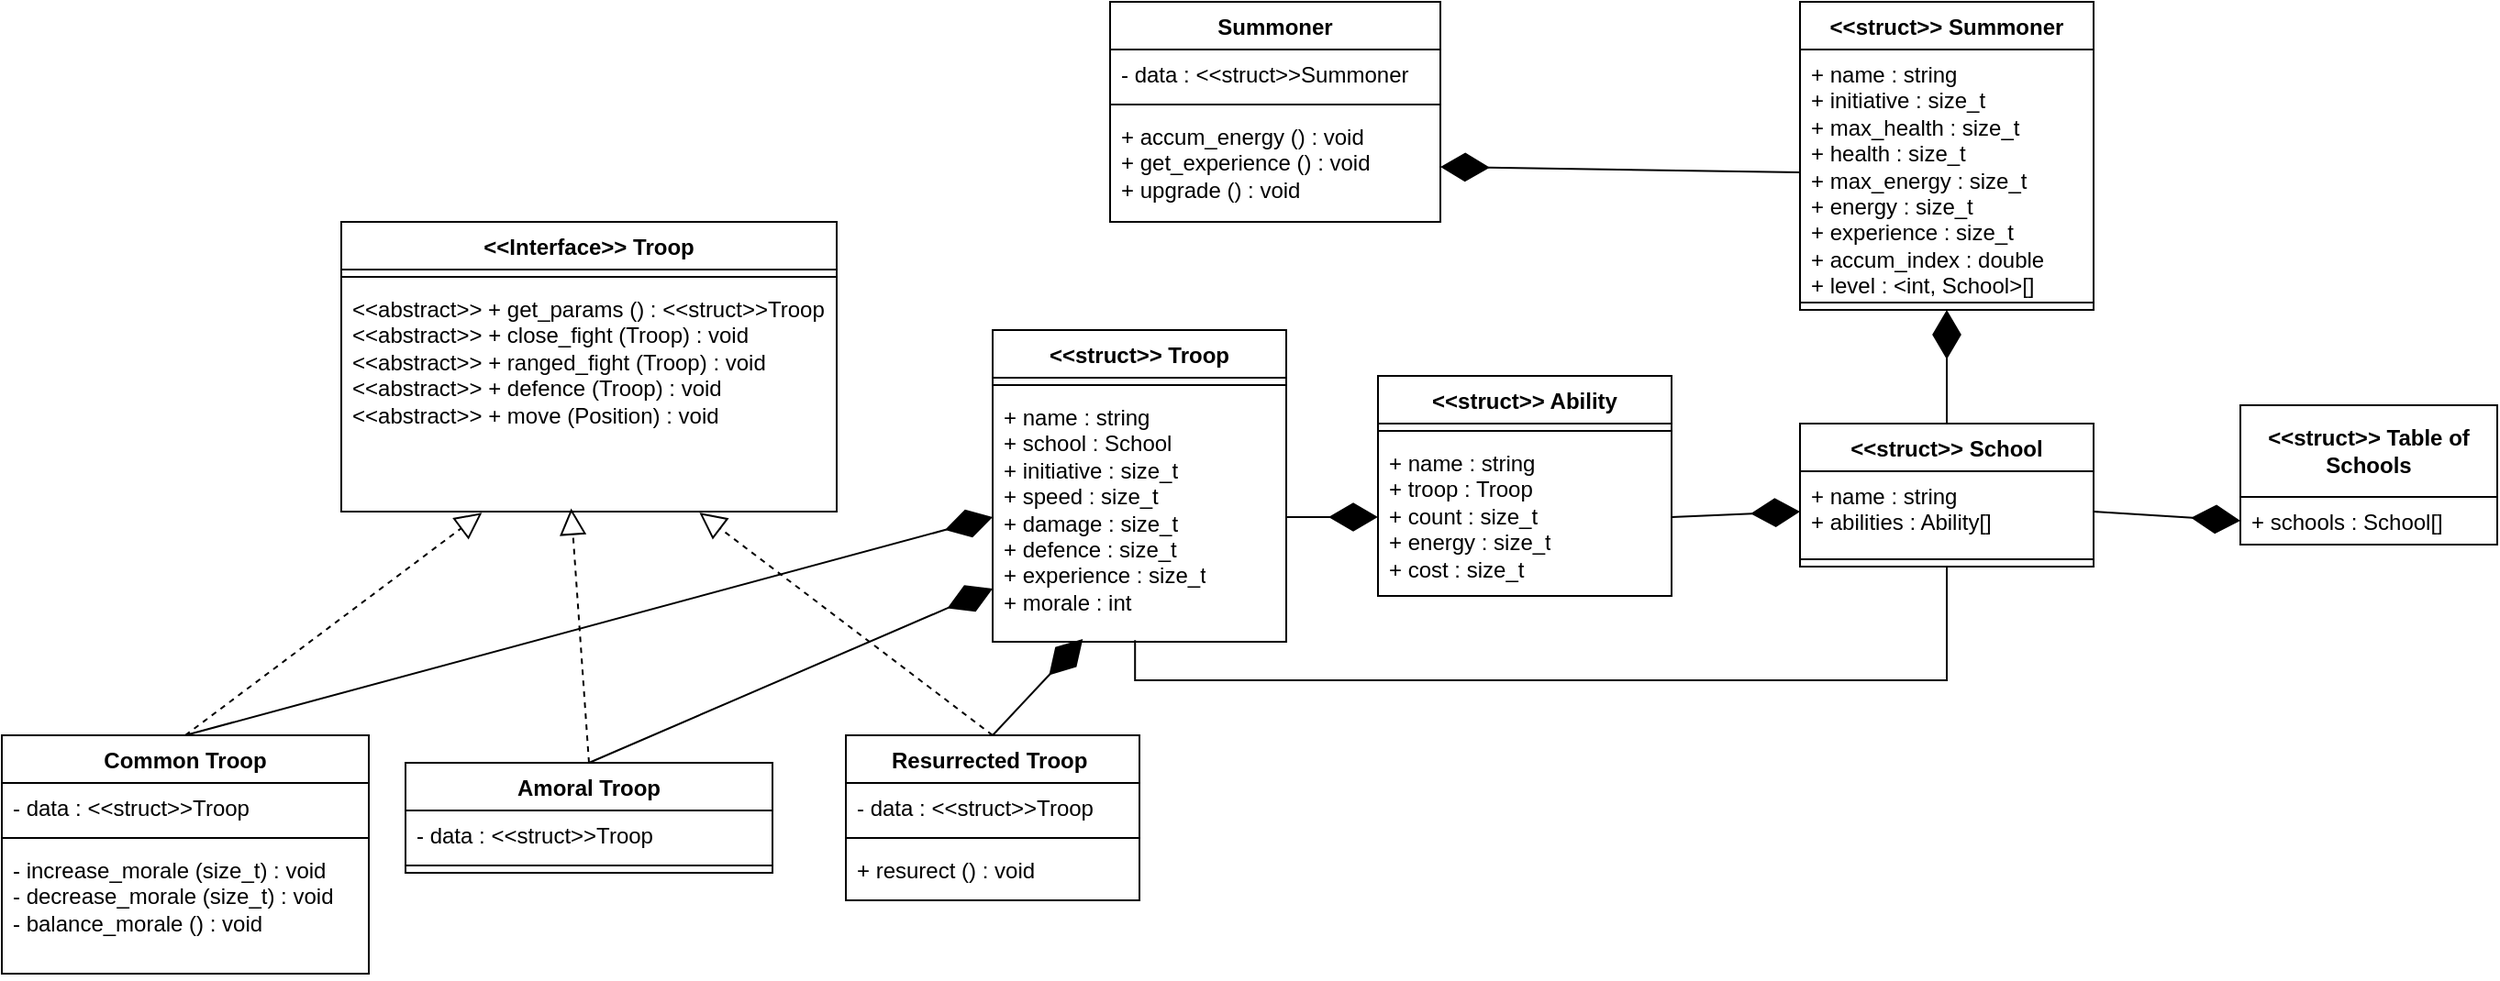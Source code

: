<mxfile version="24.8.4">
  <diagram id="C5RBs43oDa-KdzZeNtuy" name="Page-1">
    <mxGraphModel dx="2555" dy="615" grid="1" gridSize="10" guides="1" tooltips="1" connect="1" arrows="1" fold="1" page="1" pageScale="1" pageWidth="827" pageHeight="1169" math="0" shadow="0">
      <root>
        <mxCell id="WIyWlLk6GJQsqaUBKTNV-0" />
        <mxCell id="WIyWlLk6GJQsqaUBKTNV-1" parent="WIyWlLk6GJQsqaUBKTNV-0" />
        <mxCell id="O0wHWUjT7FNGZNHax8sz-0" value="&amp;lt;&amp;lt;struct&amp;gt;&amp;gt; Summoner" style="swimlane;fontStyle=1;align=center;verticalAlign=top;childLayout=stackLayout;horizontal=1;startSize=26;horizontalStack=0;resizeParent=1;resizeParentMax=0;resizeLast=0;collapsible=1;marginBottom=0;whiteSpace=wrap;html=1;" parent="WIyWlLk6GJQsqaUBKTNV-1" vertex="1">
          <mxGeometry x="610" y="360" width="160" height="168" as="geometry" />
        </mxCell>
        <mxCell id="O0wHWUjT7FNGZNHax8sz-1" value="+ name : string&lt;div&gt;+ initiative : size_t&lt;/div&gt;&lt;div&gt;+ max_health : size_t&lt;/div&gt;&lt;div&gt;+&amp;nbsp;health : size_t&lt;/div&gt;&lt;div&gt;+ max_energy : size_t&lt;/div&gt;&lt;div&gt;+ energy : size_t&lt;/div&gt;&lt;div&gt;+ experience : size_t&lt;/div&gt;&lt;div&gt;+ accum_index : double&lt;/div&gt;&lt;div&gt;+ level : &amp;lt;int, School&amp;gt;[]&lt;/div&gt;" style="text;strokeColor=none;fillColor=none;align=left;verticalAlign=top;spacingLeft=4;spacingRight=4;overflow=hidden;rotatable=0;points=[[0,0.5],[1,0.5]];portConstraint=eastwest;whiteSpace=wrap;html=1;" parent="O0wHWUjT7FNGZNHax8sz-0" vertex="1">
          <mxGeometry y="26" width="160" height="134" as="geometry" />
        </mxCell>
        <mxCell id="O0wHWUjT7FNGZNHax8sz-2" value="" style="line;strokeWidth=1;fillColor=none;align=left;verticalAlign=middle;spacingTop=-1;spacingLeft=3;spacingRight=3;rotatable=0;labelPosition=right;points=[];portConstraint=eastwest;strokeColor=inherit;" parent="O0wHWUjT7FNGZNHax8sz-0" vertex="1">
          <mxGeometry y="160" width="160" height="8" as="geometry" />
        </mxCell>
        <mxCell id="O0wHWUjT7FNGZNHax8sz-4" value="&lt;span style=&quot;white-space-collapse: preserve;&quot; data-src-align=&quot;8:4&quot; class=&quot;EzKURWReUAB5oZgtQNkl&quot;&gt;&amp;lt;&amp;lt;struct&amp;gt;&amp;gt; School&lt;/span&gt;" style="swimlane;fontStyle=1;align=center;verticalAlign=top;childLayout=stackLayout;horizontal=1;startSize=26;horizontalStack=0;resizeParent=1;resizeParentMax=0;resizeLast=0;collapsible=1;marginBottom=0;whiteSpace=wrap;html=1;" parent="WIyWlLk6GJQsqaUBKTNV-1" vertex="1">
          <mxGeometry x="610" y="590" width="160" height="78" as="geometry">
            <mxRectangle x="610" y="590" width="140" height="30" as="alternateBounds" />
          </mxGeometry>
        </mxCell>
        <mxCell id="O0wHWUjT7FNGZNHax8sz-5" value="+ name : string&lt;div&gt;+ abilities : Ability[]&lt;/div&gt;" style="text;strokeColor=none;fillColor=none;align=left;verticalAlign=top;spacingLeft=4;spacingRight=4;overflow=hidden;rotatable=0;points=[[0,0.5],[1,0.5]];portConstraint=eastwest;whiteSpace=wrap;html=1;" parent="O0wHWUjT7FNGZNHax8sz-4" vertex="1">
          <mxGeometry y="26" width="160" height="44" as="geometry" />
        </mxCell>
        <mxCell id="O0wHWUjT7FNGZNHax8sz-6" value="" style="line;strokeWidth=1;fillColor=none;align=left;verticalAlign=middle;spacingTop=-1;spacingLeft=3;spacingRight=3;rotatable=0;labelPosition=right;points=[];portConstraint=eastwest;strokeColor=inherit;" parent="O0wHWUjT7FNGZNHax8sz-4" vertex="1">
          <mxGeometry y="70" width="160" height="8" as="geometry" />
        </mxCell>
        <mxCell id="O0wHWUjT7FNGZNHax8sz-8" value="&lt;span style=&quot;white-space-collapse: preserve;&quot; data-src-align=&quot;0:6&quot; class=&quot;EzKURWReUAB5oZgtQNkl&quot;&gt;&amp;lt;&amp;lt;struct&amp;gt;&amp;gt; Ability&lt;/span&gt;" style="swimlane;fontStyle=1;align=center;verticalAlign=top;childLayout=stackLayout;horizontal=1;startSize=26;horizontalStack=0;resizeParent=1;resizeParentMax=0;resizeLast=0;collapsible=1;marginBottom=0;whiteSpace=wrap;html=1;" parent="WIyWlLk6GJQsqaUBKTNV-1" vertex="1">
          <mxGeometry x="380" y="564" width="160" height="120" as="geometry">
            <mxRectangle x="380" y="564" width="130" height="30" as="alternateBounds" />
          </mxGeometry>
        </mxCell>
        <mxCell id="O0wHWUjT7FNGZNHax8sz-10" value="" style="line;strokeWidth=1;fillColor=none;align=left;verticalAlign=middle;spacingTop=-1;spacingLeft=3;spacingRight=3;rotatable=0;labelPosition=right;points=[];portConstraint=eastwest;strokeColor=inherit;" parent="O0wHWUjT7FNGZNHax8sz-8" vertex="1">
          <mxGeometry y="26" width="160" height="8" as="geometry" />
        </mxCell>
        <mxCell id="O0wHWUjT7FNGZNHax8sz-9" value="+ name : string&lt;div&gt;+ troop : Troop&lt;/div&gt;&lt;div&gt;+ count : size_t&lt;/div&gt;&lt;div&gt;+ energy : size_t&lt;/div&gt;&lt;div&gt;+ cost : size_t&lt;/div&gt;" style="text;strokeColor=none;fillColor=none;align=left;verticalAlign=top;spacingLeft=4;spacingRight=4;overflow=hidden;rotatable=0;points=[[0,0.5],[1,0.5]];portConstraint=eastwest;whiteSpace=wrap;html=1;" parent="O0wHWUjT7FNGZNHax8sz-8" vertex="1">
          <mxGeometry y="34" width="160" height="86" as="geometry" />
        </mxCell>
        <mxCell id="O0wHWUjT7FNGZNHax8sz-12" value="&amp;lt;&amp;lt;struct&amp;gt;&amp;gt; Troop" style="swimlane;fontStyle=1;align=center;verticalAlign=top;childLayout=stackLayout;horizontal=1;startSize=26;horizontalStack=0;resizeParent=1;resizeParentMax=0;resizeLast=0;collapsible=1;marginBottom=0;whiteSpace=wrap;html=1;" parent="WIyWlLk6GJQsqaUBKTNV-1" vertex="1">
          <mxGeometry x="170" y="539" width="160" height="170" as="geometry" />
        </mxCell>
        <mxCell id="O0wHWUjT7FNGZNHax8sz-14" value="" style="line;strokeWidth=1;fillColor=none;align=left;verticalAlign=middle;spacingTop=-1;spacingLeft=3;spacingRight=3;rotatable=0;labelPosition=right;points=[];portConstraint=eastwest;strokeColor=inherit;" parent="O0wHWUjT7FNGZNHax8sz-12" vertex="1">
          <mxGeometry y="26" width="160" height="8" as="geometry" />
        </mxCell>
        <mxCell id="O0wHWUjT7FNGZNHax8sz-13" value="+ name : string&lt;div&gt;+ school : School&lt;/div&gt;&lt;div&gt;+&amp;nbsp;&lt;span style=&quot;white-space-collapse: preserve; background-color: initial;&quot;&gt;initiative : size_t&lt;/span&gt;&lt;/div&gt;&lt;div&gt;&lt;span style=&quot;white-space-collapse: preserve; background-color: initial;&quot;&gt;+ speed : size_t&lt;/span&gt;&lt;/div&gt;&lt;div&gt;&lt;span style=&quot;white-space-collapse: preserve; background-color: initial;&quot;&gt;+ damage : size_t&lt;/span&gt;&lt;/div&gt;&lt;div&gt;&lt;span style=&quot;white-space-collapse: preserve; background-color: initial;&quot;&gt;+ defence : size_t&lt;/span&gt;&lt;/div&gt;&lt;div&gt;&lt;span style=&quot;white-space-collapse: preserve; background-color: initial;&quot;&gt;+ experience : size_t&lt;/span&gt;&lt;/div&gt;&lt;div&gt;&lt;span style=&quot;white-space-collapse: preserve; background-color: initial;&quot;&gt;+ morale : int&lt;/span&gt;&lt;/div&gt;" style="text;strokeColor=none;fillColor=none;align=left;verticalAlign=top;spacingLeft=4;spacingRight=4;overflow=hidden;rotatable=0;points=[[0,0.5],[1,0.5]];portConstraint=eastwest;whiteSpace=wrap;html=1;" parent="O0wHWUjT7FNGZNHax8sz-12" vertex="1">
          <mxGeometry y="34" width="160" height="136" as="geometry" />
        </mxCell>
        <mxCell id="O0wHWUjT7FNGZNHax8sz-19" value="" style="endArrow=diamondThin;endFill=1;endSize=24;html=1;rounded=0;exitX=1;exitY=0.5;exitDx=0;exitDy=0;entryX=0;entryY=0.5;entryDx=0;entryDy=0;" parent="WIyWlLk6GJQsqaUBKTNV-1" source="O0wHWUjT7FNGZNHax8sz-13" target="O0wHWUjT7FNGZNHax8sz-9" edge="1">
          <mxGeometry width="160" relative="1" as="geometry">
            <mxPoint x="350" y="630" as="sourcePoint" />
            <mxPoint x="510" y="630" as="targetPoint" />
          </mxGeometry>
        </mxCell>
        <mxCell id="O0wHWUjT7FNGZNHax8sz-20" value="" style="endArrow=diamondThin;endFill=1;endSize=24;html=1;rounded=0;exitX=1;exitY=0.5;exitDx=0;exitDy=0;entryX=0;entryY=0.5;entryDx=0;entryDy=0;" parent="WIyWlLk6GJQsqaUBKTNV-1" source="O0wHWUjT7FNGZNHax8sz-9" target="O0wHWUjT7FNGZNHax8sz-5" edge="1">
          <mxGeometry width="160" relative="1" as="geometry">
            <mxPoint x="570" y="620" as="sourcePoint" />
            <mxPoint x="730" y="620" as="targetPoint" />
          </mxGeometry>
        </mxCell>
        <mxCell id="O0wHWUjT7FNGZNHax8sz-21" value="&lt;b&gt;&amp;lt;&amp;lt;struct&amp;gt;&amp;gt; Table of Schools&lt;/b&gt;" style="swimlane;fontStyle=0;childLayout=stackLayout;horizontal=1;startSize=50;fillColor=none;horizontalStack=0;resizeParent=1;resizeParentMax=0;resizeLast=0;collapsible=1;marginBottom=0;whiteSpace=wrap;html=1;" parent="WIyWlLk6GJQsqaUBKTNV-1" vertex="1">
          <mxGeometry x="850" y="580" width="140" height="76" as="geometry">
            <mxRectangle x="850" y="580" width="200" height="50" as="alternateBounds" />
          </mxGeometry>
        </mxCell>
        <mxCell id="O0wHWUjT7FNGZNHax8sz-22" value="+ schools : School[]" style="text;strokeColor=none;fillColor=none;align=left;verticalAlign=top;spacingLeft=4;spacingRight=4;overflow=hidden;rotatable=0;points=[[0,0.5],[1,0.5]];portConstraint=eastwest;whiteSpace=wrap;html=1;" parent="O0wHWUjT7FNGZNHax8sz-21" vertex="1">
          <mxGeometry y="50" width="140" height="26" as="geometry" />
        </mxCell>
        <mxCell id="O0wHWUjT7FNGZNHax8sz-26" value="" style="endArrow=diamondThin;endFill=1;endSize=24;html=1;rounded=0;exitX=1;exitY=0.5;exitDx=0;exitDy=0;entryX=0;entryY=0.5;entryDx=0;entryDy=0;" parent="WIyWlLk6GJQsqaUBKTNV-1" source="O0wHWUjT7FNGZNHax8sz-5" target="O0wHWUjT7FNGZNHax8sz-22" edge="1">
          <mxGeometry width="160" relative="1" as="geometry">
            <mxPoint x="790" y="630" as="sourcePoint" />
            <mxPoint x="950" y="630" as="targetPoint" />
          </mxGeometry>
        </mxCell>
        <mxCell id="O0wHWUjT7FNGZNHax8sz-30" value="" style="endArrow=none;html=1;edgeStyle=orthogonalEdgeStyle;rounded=0;exitX=0.485;exitY=0.994;exitDx=0;exitDy=0;exitPerimeter=0;entryX=0.5;entryY=1;entryDx=0;entryDy=0;" parent="WIyWlLk6GJQsqaUBKTNV-1" source="O0wHWUjT7FNGZNHax8sz-13" target="O0wHWUjT7FNGZNHax8sz-4" edge="1">
          <mxGeometry relative="1" as="geometry">
            <mxPoint x="240" y="770" as="sourcePoint" />
            <mxPoint x="400" y="770" as="targetPoint" />
            <Array as="points">
              <mxPoint x="248" y="730" />
              <mxPoint x="690" y="730" />
            </Array>
          </mxGeometry>
        </mxCell>
        <mxCell id="O0wHWUjT7FNGZNHax8sz-33" value="" style="endArrow=diamondThin;endFill=1;endSize=24;html=1;rounded=0;exitX=0.5;exitY=0;exitDx=0;exitDy=0;entryX=0.5;entryY=1;entryDx=0;entryDy=0;" parent="WIyWlLk6GJQsqaUBKTNV-1" source="O0wHWUjT7FNGZNHax8sz-4" target="O0wHWUjT7FNGZNHax8sz-0" edge="1">
          <mxGeometry width="160" relative="1" as="geometry">
            <mxPoint x="700" y="560" as="sourcePoint" />
            <mxPoint x="860" y="560" as="targetPoint" />
          </mxGeometry>
        </mxCell>
        <mxCell id="oaR50haUZ5aH3QYHfs4s-4" value="Summoner" style="swimlane;fontStyle=1;align=center;verticalAlign=top;childLayout=stackLayout;horizontal=1;startSize=26;horizontalStack=0;resizeParent=1;resizeParentMax=0;resizeLast=0;collapsible=1;marginBottom=0;whiteSpace=wrap;html=1;" parent="WIyWlLk6GJQsqaUBKTNV-1" vertex="1">
          <mxGeometry x="234" y="360" width="180" height="120" as="geometry" />
        </mxCell>
        <mxCell id="oaR50haUZ5aH3QYHfs4s-5" value="- data : &amp;lt;&amp;lt;struct&amp;gt;&amp;gt;Summoner" style="text;strokeColor=none;fillColor=none;align=left;verticalAlign=top;spacingLeft=4;spacingRight=4;overflow=hidden;rotatable=0;points=[[0,0.5],[1,0.5]];portConstraint=eastwest;whiteSpace=wrap;html=1;" parent="oaR50haUZ5aH3QYHfs4s-4" vertex="1">
          <mxGeometry y="26" width="180" height="26" as="geometry" />
        </mxCell>
        <mxCell id="oaR50haUZ5aH3QYHfs4s-6" value="" style="line;strokeWidth=1;fillColor=none;align=left;verticalAlign=middle;spacingTop=-1;spacingLeft=3;spacingRight=3;rotatable=0;labelPosition=right;points=[];portConstraint=eastwest;strokeColor=inherit;" parent="oaR50haUZ5aH3QYHfs4s-4" vertex="1">
          <mxGeometry y="52" width="180" height="8" as="geometry" />
        </mxCell>
        <mxCell id="oaR50haUZ5aH3QYHfs4s-7" value="+ accum_energy () : void&lt;div&gt;+ get_experience () : void&lt;/div&gt;&lt;div&gt;+ upgrade () : void&lt;/div&gt;&lt;div&gt;&lt;br&gt;&lt;/div&gt;" style="text;strokeColor=none;fillColor=none;align=left;verticalAlign=top;spacingLeft=4;spacingRight=4;overflow=hidden;rotatable=0;points=[[0,0.5],[1,0.5]];portConstraint=eastwest;whiteSpace=wrap;html=1;" parent="oaR50haUZ5aH3QYHfs4s-4" vertex="1">
          <mxGeometry y="60" width="180" height="60" as="geometry" />
        </mxCell>
        <mxCell id="oaR50haUZ5aH3QYHfs4s-8" value="" style="endArrow=diamondThin;endFill=1;endSize=24;html=1;rounded=0;entryX=1;entryY=0.5;entryDx=0;entryDy=0;exitX=0;exitY=0.5;exitDx=0;exitDy=0;" parent="WIyWlLk6GJQsqaUBKTNV-1" source="O0wHWUjT7FNGZNHax8sz-1" target="oaR50haUZ5aH3QYHfs4s-7" edge="1">
          <mxGeometry width="160" relative="1" as="geometry">
            <mxPoint x="450" y="450" as="sourcePoint" />
            <mxPoint x="610" y="450" as="targetPoint" />
          </mxGeometry>
        </mxCell>
        <mxCell id="oaR50haUZ5aH3QYHfs4s-9" value="&amp;lt;&amp;lt;Interface&amp;gt;&amp;gt; Troop" style="swimlane;fontStyle=1;align=center;verticalAlign=top;childLayout=stackLayout;horizontal=1;startSize=26;horizontalStack=0;resizeParent=1;resizeParentMax=0;resizeLast=0;collapsible=1;marginBottom=0;whiteSpace=wrap;html=1;" parent="WIyWlLk6GJQsqaUBKTNV-1" vertex="1">
          <mxGeometry x="-185" y="480" width="270" height="158" as="geometry" />
        </mxCell>
        <mxCell id="oaR50haUZ5aH3QYHfs4s-11" value="" style="line;strokeWidth=1;fillColor=none;align=left;verticalAlign=middle;spacingTop=-1;spacingLeft=3;spacingRight=3;rotatable=0;labelPosition=right;points=[];portConstraint=eastwest;strokeColor=inherit;" parent="oaR50haUZ5aH3QYHfs4s-9" vertex="1">
          <mxGeometry y="26" width="270" height="8" as="geometry" />
        </mxCell>
        <mxCell id="oaR50haUZ5aH3QYHfs4s-12" value="&amp;lt;&amp;lt;abstract&amp;gt;&amp;gt;&amp;nbsp;+ get_params () : &amp;lt;&amp;lt;struct&amp;gt;&amp;gt;Troop&lt;br&gt;&lt;div&gt;&lt;span style=&quot;background-color: initial;&quot;&gt;&amp;lt;&amp;lt;abstract&amp;gt;&amp;gt;&lt;/span&gt;&lt;span style=&quot;background-color: initial;&quot;&gt;&amp;nbsp;&lt;/span&gt;+ close_fight (Troop) : void&lt;/div&gt;&lt;div&gt;&lt;span style=&quot;background-color: initial;&quot;&gt;&amp;lt;&amp;lt;abstract&amp;gt;&amp;gt;&lt;/span&gt;&lt;span style=&quot;background-color: initial;&quot;&gt;&amp;nbsp;&lt;/span&gt;+ ranged_fight (Troop) : void&lt;/div&gt;&lt;div&gt;&lt;span style=&quot;background-color: initial;&quot;&gt;&amp;lt;&amp;lt;abstract&amp;gt;&amp;gt;&lt;/span&gt;&lt;span style=&quot;background-color: initial;&quot;&gt;&amp;nbsp;&lt;/span&gt;+ defence (Troop) : void&lt;/div&gt;&lt;div&gt;&lt;span style=&quot;background-color: initial;&quot;&gt;&amp;lt;&amp;lt;abstract&amp;gt;&amp;gt;&lt;/span&gt;&lt;span style=&quot;background-color: initial;&quot;&gt;&amp;nbsp;&lt;/span&gt;+ move (Position) : void&lt;/div&gt;" style="text;strokeColor=none;fillColor=none;align=left;verticalAlign=top;spacingLeft=4;spacingRight=4;overflow=hidden;rotatable=0;points=[[0,0.5],[1,0.5]];portConstraint=eastwest;whiteSpace=wrap;html=1;" parent="oaR50haUZ5aH3QYHfs4s-9" vertex="1">
          <mxGeometry y="34" width="270" height="124" as="geometry" />
        </mxCell>
        <mxCell id="oaR50haUZ5aH3QYHfs4s-17" value="Common Troop" style="swimlane;fontStyle=1;align=center;verticalAlign=top;childLayout=stackLayout;horizontal=1;startSize=26;horizontalStack=0;resizeParent=1;resizeParentMax=0;resizeLast=0;collapsible=1;marginBottom=0;whiteSpace=wrap;html=1;" parent="WIyWlLk6GJQsqaUBKTNV-1" vertex="1">
          <mxGeometry x="-370" y="760" width="200" height="130" as="geometry" />
        </mxCell>
        <mxCell id="oaR50haUZ5aH3QYHfs4s-18" value="- data : &amp;lt;&amp;lt;struct&amp;gt;&amp;gt;Troop" style="text;strokeColor=none;fillColor=none;align=left;verticalAlign=top;spacingLeft=4;spacingRight=4;overflow=hidden;rotatable=0;points=[[0,0.5],[1,0.5]];portConstraint=eastwest;whiteSpace=wrap;html=1;" parent="oaR50haUZ5aH3QYHfs4s-17" vertex="1">
          <mxGeometry y="26" width="200" height="26" as="geometry" />
        </mxCell>
        <mxCell id="oaR50haUZ5aH3QYHfs4s-19" value="" style="line;strokeWidth=1;fillColor=none;align=left;verticalAlign=middle;spacingTop=-1;spacingLeft=3;spacingRight=3;rotatable=0;labelPosition=right;points=[];portConstraint=eastwest;strokeColor=inherit;" parent="oaR50haUZ5aH3QYHfs4s-17" vertex="1">
          <mxGeometry y="52" width="200" height="8" as="geometry" />
        </mxCell>
        <mxCell id="oaR50haUZ5aH3QYHfs4s-20" value="&lt;div&gt;- increase_morale (size_t) : void&lt;/div&gt;&lt;div&gt;- decrease_morale (size_t) : void&lt;/div&gt;&lt;div&gt;- balance_morale () : void&lt;/div&gt;" style="text;strokeColor=none;fillColor=none;align=left;verticalAlign=top;spacingLeft=4;spacingRight=4;overflow=hidden;rotatable=0;points=[[0,0.5],[1,0.5]];portConstraint=eastwest;whiteSpace=wrap;html=1;" parent="oaR50haUZ5aH3QYHfs4s-17" vertex="1">
          <mxGeometry y="60" width="200" height="70" as="geometry" />
        </mxCell>
        <mxCell id="oaR50haUZ5aH3QYHfs4s-21" value="Amoral Troop" style="swimlane;fontStyle=1;align=center;verticalAlign=top;childLayout=stackLayout;horizontal=1;startSize=26;horizontalStack=0;resizeParent=1;resizeParentMax=0;resizeLast=0;collapsible=1;marginBottom=0;whiteSpace=wrap;html=1;" parent="WIyWlLk6GJQsqaUBKTNV-1" vertex="1">
          <mxGeometry x="-150" y="775" width="200" height="60" as="geometry" />
        </mxCell>
        <mxCell id="oaR50haUZ5aH3QYHfs4s-22" value="- data : &amp;lt;&amp;lt;struct&amp;gt;&amp;gt;Troop" style="text;strokeColor=none;fillColor=none;align=left;verticalAlign=top;spacingLeft=4;spacingRight=4;overflow=hidden;rotatable=0;points=[[0,0.5],[1,0.5]];portConstraint=eastwest;whiteSpace=wrap;html=1;" parent="oaR50haUZ5aH3QYHfs4s-21" vertex="1">
          <mxGeometry y="26" width="200" height="26" as="geometry" />
        </mxCell>
        <mxCell id="oaR50haUZ5aH3QYHfs4s-23" value="" style="line;strokeWidth=1;fillColor=none;align=left;verticalAlign=middle;spacingTop=-1;spacingLeft=3;spacingRight=3;rotatable=0;labelPosition=right;points=[];portConstraint=eastwest;strokeColor=inherit;" parent="oaR50haUZ5aH3QYHfs4s-21" vertex="1">
          <mxGeometry y="52" width="200" height="8" as="geometry" />
        </mxCell>
        <mxCell id="oaR50haUZ5aH3QYHfs4s-25" value="Resurrected Troop&amp;nbsp;" style="swimlane;fontStyle=1;align=center;verticalAlign=top;childLayout=stackLayout;horizontal=1;startSize=26;horizontalStack=0;resizeParent=1;resizeParentMax=0;resizeLast=0;collapsible=1;marginBottom=0;whiteSpace=wrap;html=1;" parent="WIyWlLk6GJQsqaUBKTNV-1" vertex="1">
          <mxGeometry x="90" y="760" width="160" height="90" as="geometry" />
        </mxCell>
        <mxCell id="oaR50haUZ5aH3QYHfs4s-26" value="- data : &amp;lt;&amp;lt;struct&amp;gt;&amp;gt;Troop" style="text;strokeColor=none;fillColor=none;align=left;verticalAlign=top;spacingLeft=4;spacingRight=4;overflow=hidden;rotatable=0;points=[[0,0.5],[1,0.5]];portConstraint=eastwest;whiteSpace=wrap;html=1;" parent="oaR50haUZ5aH3QYHfs4s-25" vertex="1">
          <mxGeometry y="26" width="160" height="26" as="geometry" />
        </mxCell>
        <mxCell id="oaR50haUZ5aH3QYHfs4s-27" value="" style="line;strokeWidth=1;fillColor=none;align=left;verticalAlign=middle;spacingTop=-1;spacingLeft=3;spacingRight=3;rotatable=0;labelPosition=right;points=[];portConstraint=eastwest;strokeColor=inherit;" parent="oaR50haUZ5aH3QYHfs4s-25" vertex="1">
          <mxGeometry y="52" width="160" height="8" as="geometry" />
        </mxCell>
        <mxCell id="oaR50haUZ5aH3QYHfs4s-28" value="+ resurect () : void" style="text;strokeColor=none;fillColor=none;align=left;verticalAlign=top;spacingLeft=4;spacingRight=4;overflow=hidden;rotatable=0;points=[[0,0.5],[1,0.5]];portConstraint=eastwest;whiteSpace=wrap;html=1;" parent="oaR50haUZ5aH3QYHfs4s-25" vertex="1">
          <mxGeometry y="60" width="160" height="30" as="geometry" />
        </mxCell>
        <mxCell id="oaR50haUZ5aH3QYHfs4s-39" value="" style="endArrow=block;dashed=1;endFill=0;endSize=12;html=1;rounded=0;exitX=0.5;exitY=0;exitDx=0;exitDy=0;entryX=0.284;entryY=1.005;entryDx=0;entryDy=0;entryPerimeter=0;" parent="WIyWlLk6GJQsqaUBKTNV-1" source="oaR50haUZ5aH3QYHfs4s-17" target="oaR50haUZ5aH3QYHfs4s-12" edge="1">
          <mxGeometry width="160" relative="1" as="geometry">
            <mxPoint x="230" y="770" as="sourcePoint" />
            <mxPoint x="390" y="770" as="targetPoint" />
          </mxGeometry>
        </mxCell>
        <mxCell id="oaR50haUZ5aH3QYHfs4s-40" value="" style="endArrow=block;dashed=1;endFill=0;endSize=12;html=1;rounded=0;exitX=0.5;exitY=0;exitDx=0;exitDy=0;entryX=0.464;entryY=0.986;entryDx=0;entryDy=0;entryPerimeter=0;" parent="WIyWlLk6GJQsqaUBKTNV-1" source="oaR50haUZ5aH3QYHfs4s-21" target="oaR50haUZ5aH3QYHfs4s-12" edge="1">
          <mxGeometry width="160" relative="1" as="geometry">
            <mxPoint x="230" y="770" as="sourcePoint" />
            <mxPoint x="390" y="770" as="targetPoint" />
          </mxGeometry>
        </mxCell>
        <mxCell id="oaR50haUZ5aH3QYHfs4s-41" value="" style="endArrow=block;dashed=1;endFill=0;endSize=12;html=1;rounded=0;exitX=0.5;exitY=0;exitDx=0;exitDy=0;entryX=0.723;entryY=1.005;entryDx=0;entryDy=0;entryPerimeter=0;" parent="WIyWlLk6GJQsqaUBKTNV-1" source="oaR50haUZ5aH3QYHfs4s-25" target="oaR50haUZ5aH3QYHfs4s-12" edge="1">
          <mxGeometry width="160" relative="1" as="geometry">
            <mxPoint x="230" y="770" as="sourcePoint" />
            <mxPoint x="390" y="770" as="targetPoint" />
          </mxGeometry>
        </mxCell>
        <mxCell id="Gu92MP51UxzYY6P23CPR-1" value="" style="endArrow=diamondThin;endFill=1;endSize=24;html=1;rounded=0;exitX=0.5;exitY=0;exitDx=0;exitDy=0;entryX=0;entryY=0.5;entryDx=0;entryDy=0;" edge="1" parent="WIyWlLk6GJQsqaUBKTNV-1" source="oaR50haUZ5aH3QYHfs4s-17" target="O0wHWUjT7FNGZNHax8sz-13">
          <mxGeometry width="160" relative="1" as="geometry">
            <mxPoint x="-250" y="690" as="sourcePoint" />
            <mxPoint x="-90" y="690" as="targetPoint" />
          </mxGeometry>
        </mxCell>
        <mxCell id="Gu92MP51UxzYY6P23CPR-2" value="" style="endArrow=diamondThin;endFill=1;endSize=24;html=1;rounded=0;exitX=0.5;exitY=0;exitDx=0;exitDy=0;entryX=0;entryY=0.787;entryDx=0;entryDy=0;entryPerimeter=0;" edge="1" parent="WIyWlLk6GJQsqaUBKTNV-1" source="oaR50haUZ5aH3QYHfs4s-21" target="O0wHWUjT7FNGZNHax8sz-13">
          <mxGeometry width="160" relative="1" as="geometry">
            <mxPoint x="160" y="670" as="sourcePoint" />
            <mxPoint x="320" y="670" as="targetPoint" />
          </mxGeometry>
        </mxCell>
        <mxCell id="Gu92MP51UxzYY6P23CPR-4" value="" style="endArrow=diamondThin;endFill=1;endSize=24;html=1;rounded=0;exitX=0.5;exitY=0;exitDx=0;exitDy=0;entryX=0.307;entryY=0.989;entryDx=0;entryDy=0;entryPerimeter=0;" edge="1" parent="WIyWlLk6GJQsqaUBKTNV-1" source="oaR50haUZ5aH3QYHfs4s-25" target="O0wHWUjT7FNGZNHax8sz-13">
          <mxGeometry width="160" relative="1" as="geometry">
            <mxPoint x="160" y="670" as="sourcePoint" />
            <mxPoint x="320" y="670" as="targetPoint" />
          </mxGeometry>
        </mxCell>
      </root>
    </mxGraphModel>
  </diagram>
</mxfile>

